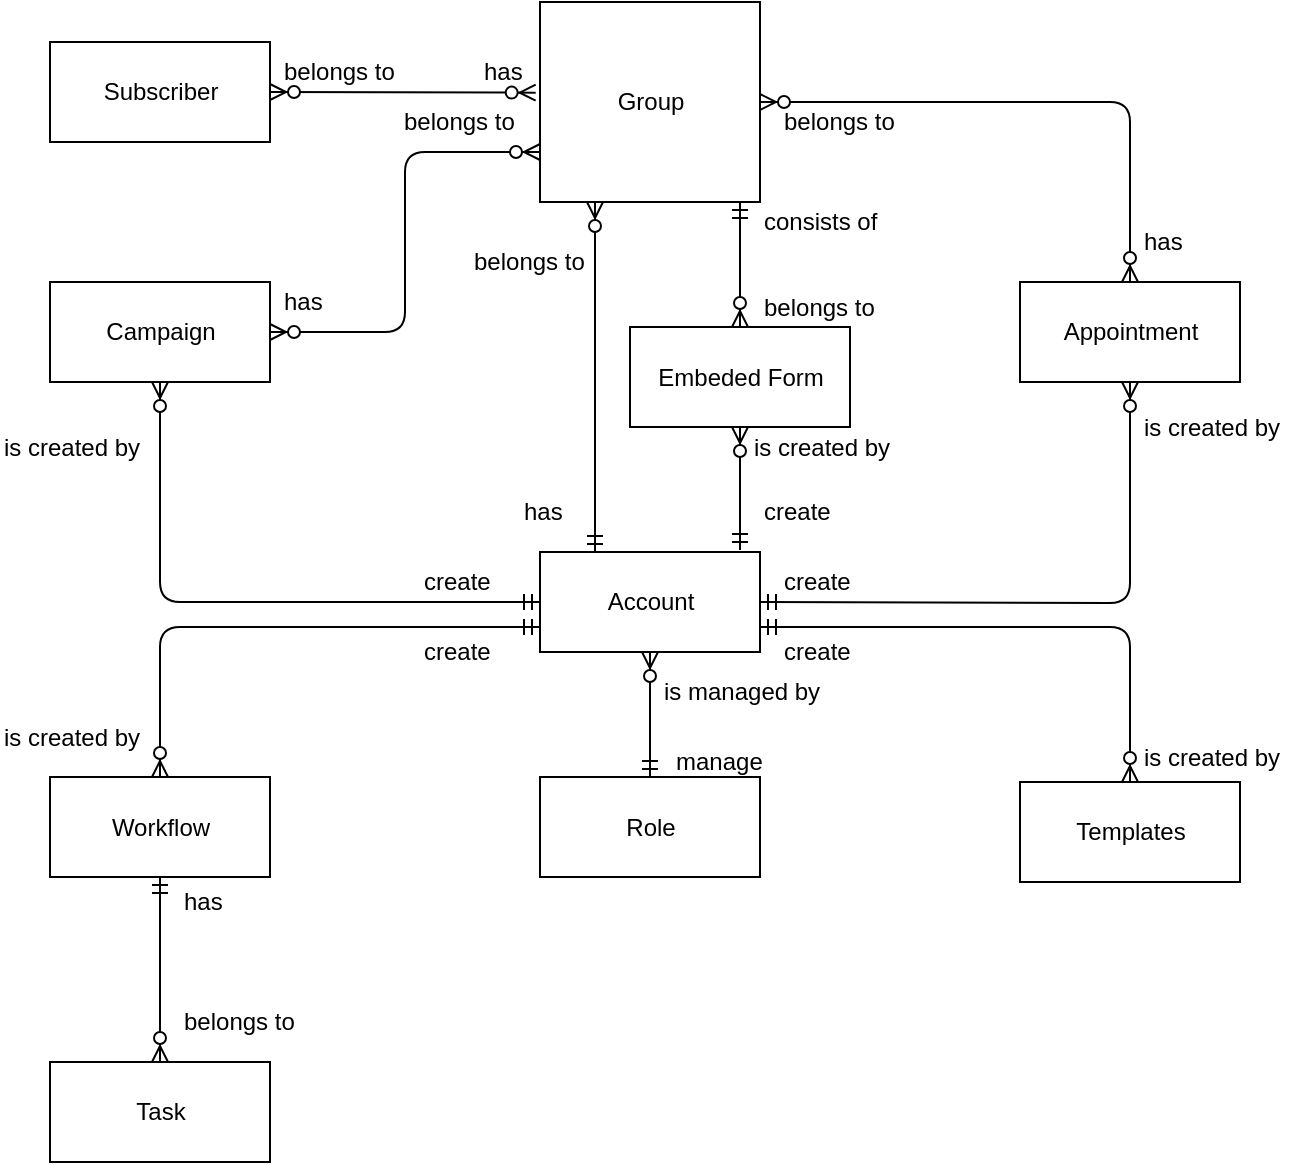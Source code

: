 <mxfile version="11.1.4" type="device"><diagram id="FqGnxYtGGahKKAjL38Ri" name="Page-1"><mxGraphModel dx="723" dy="363" grid="0" gridSize="10" guides="1" tooltips="1" connect="1" arrows="1" fold="1" page="0" pageScale="1" pageWidth="850" pageHeight="1100" math="0" shadow="0"><root><mxCell id="0"/><mxCell id="1" parent="0"/><mxCell id="Jm546jf8EMiGq-rkAtzr-1" value="Campaign&lt;br&gt;" style="html=1;" vertex="1" parent="1"><mxGeometry x="235" y="310" width="110" height="50" as="geometry"/></mxCell><mxCell id="Jm546jf8EMiGq-rkAtzr-2" value="Account" style="html=1;" vertex="1" parent="1"><mxGeometry x="480" y="445" width="110" height="50" as="geometry"/></mxCell><mxCell id="Jm546jf8EMiGq-rkAtzr-3" value="Group&lt;br&gt;" style="html=1;" vertex="1" parent="1"><mxGeometry x="480" y="170" width="110" height="100" as="geometry"/></mxCell><mxCell id="Jm546jf8EMiGq-rkAtzr-4" value="Subscriber" style="html=1;" vertex="1" parent="1"><mxGeometry x="235" y="190" width="110" height="50" as="geometry"/></mxCell><mxCell id="Jm546jf8EMiGq-rkAtzr-5" value="Embeded Form" style="html=1;" vertex="1" parent="1"><mxGeometry x="525" y="332.5" width="110" height="50" as="geometry"/></mxCell><mxCell id="Jm546jf8EMiGq-rkAtzr-6" value="Templates" style="html=1;" vertex="1" parent="1"><mxGeometry x="720" y="560" width="110" height="50" as="geometry"/></mxCell><mxCell id="Jm546jf8EMiGq-rkAtzr-7" value="Appointment&lt;br&gt;" style="html=1;" vertex="1" parent="1"><mxGeometry x="720" y="310" width="110" height="50" as="geometry"/></mxCell><mxCell id="Jm546jf8EMiGq-rkAtzr-8" value="Workflow" style="html=1;" vertex="1" parent="1"><mxGeometry x="235" y="557.5" width="110" height="50" as="geometry"/></mxCell><mxCell id="Jm546jf8EMiGq-rkAtzr-10" value="" style="edgeStyle=orthogonalEdgeStyle;fontSize=12;html=1;endArrow=ERzeroToMany;endFill=1;startArrow=ERzeroToMany;entryX=0.5;entryY=0;entryDx=0;entryDy=0;exitX=1;exitY=0.5;exitDx=0;exitDy=0;" edge="1" parent="1" source="Jm546jf8EMiGq-rkAtzr-3" target="Jm546jf8EMiGq-rkAtzr-7"><mxGeometry width="100" height="100" relative="1" as="geometry"><mxPoint x="590" y="223" as="sourcePoint"/><mxPoint x="640" y="228" as="targetPoint"/></mxGeometry></mxCell><mxCell id="Jm546jf8EMiGq-rkAtzr-13" value="" style="edgeStyle=orthogonalEdgeStyle;fontSize=12;html=1;endArrow=ERzeroToMany;startArrow=ERmandOne;" edge="1" parent="1" source="Jm546jf8EMiGq-rkAtzr-2" target="Jm546jf8EMiGq-rkAtzr-1"><mxGeometry width="100" height="100" relative="1" as="geometry"><mxPoint x="440" y="515" as="sourcePoint"/><mxPoint x="330" y="280" as="targetPoint"/></mxGeometry></mxCell><mxCell id="Jm546jf8EMiGq-rkAtzr-14" value="" style="edgeStyle=orthogonalEdgeStyle;fontSize=12;html=1;endArrow=ERzeroToMany;startArrow=ERmandOne;entryX=0.5;entryY=0;entryDx=0;entryDy=0;exitX=1;exitY=0.75;exitDx=0;exitDy=0;" edge="1" parent="1" source="Jm546jf8EMiGq-rkAtzr-2" target="Jm546jf8EMiGq-rkAtzr-6"><mxGeometry width="100" height="100" relative="1" as="geometry"><mxPoint x="470" y="670" as="sourcePoint"/><mxPoint x="620" y="790" as="targetPoint"/></mxGeometry></mxCell><mxCell id="Jm546jf8EMiGq-rkAtzr-17" value="" style="edgeStyle=orthogonalEdgeStyle;fontSize=12;html=1;endArrow=ERzeroToMany;startArrow=ERmandOne;entryX=0.5;entryY=1;entryDx=0;entryDy=0;" edge="1" parent="1" target="Jm546jf8EMiGq-rkAtzr-7"><mxGeometry width="100" height="100" relative="1" as="geometry"><mxPoint x="590" y="470" as="sourcePoint"/><mxPoint x="680" y="248" as="targetPoint"/></mxGeometry></mxCell><mxCell id="Jm546jf8EMiGq-rkAtzr-18" value="" style="fontSize=12;html=1;endArrow=ERzeroToMany;startArrow=ERmandOne;exitX=0.25;exitY=0;exitDx=0;exitDy=0;entryX=0.25;entryY=1;entryDx=0;entryDy=0;" edge="1" parent="1" source="Jm546jf8EMiGq-rkAtzr-2" target="Jm546jf8EMiGq-rkAtzr-3"><mxGeometry width="100" height="100" relative="1" as="geometry"><mxPoint x="480" y="390" as="sourcePoint"/><mxPoint x="400" y="310" as="targetPoint"/></mxGeometry></mxCell><mxCell id="Jm546jf8EMiGq-rkAtzr-28" value="" style="fontSize=12;html=1;endArrow=ERzeroToMany;startArrow=ERmandOne;exitX=0;exitY=0.75;exitDx=0;exitDy=0;edgeStyle=orthogonalEdgeStyle;" edge="1" parent="1" source="Jm546jf8EMiGq-rkAtzr-2" target="Jm546jf8EMiGq-rkAtzr-8"><mxGeometry width="100" height="100" relative="1" as="geometry"><mxPoint x="470" y="570" as="sourcePoint"/><mxPoint x="220" y="480" as="targetPoint"/></mxGeometry></mxCell><mxCell id="Jm546jf8EMiGq-rkAtzr-29" value="" style="fontSize=12;html=1;endArrow=ERzeroToMany;startArrow=ERmandOne;entryX=0.5;entryY=1;entryDx=0;entryDy=0;" edge="1" parent="1" target="Jm546jf8EMiGq-rkAtzr-5"><mxGeometry width="100" height="100" relative="1" as="geometry"><mxPoint x="580" y="444" as="sourcePoint"/><mxPoint x="517.5" y="280" as="targetPoint"/></mxGeometry></mxCell><mxCell id="Jm546jf8EMiGq-rkAtzr-30" value="" style="fontSize=12;html=1;endArrow=ERzeroToMany;startArrow=ERmandOne;" edge="1" parent="1" target="Jm546jf8EMiGq-rkAtzr-5"><mxGeometry width="100" height="100" relative="1" as="geometry"><mxPoint x="580" y="270" as="sourcePoint"/><mxPoint x="580" y="330" as="targetPoint"/></mxGeometry></mxCell><mxCell id="Jm546jf8EMiGq-rkAtzr-32" value="Role" style="html=1;" vertex="1" parent="1"><mxGeometry x="480" y="557.5" width="110" height="50" as="geometry"/></mxCell><mxCell id="Jm546jf8EMiGq-rkAtzr-33" value="" style="fontSize=12;html=1;endArrow=ERzeroToMany;startArrow=ERmandOne;entryX=0.5;entryY=1;entryDx=0;entryDy=0;exitX=0.5;exitY=0;exitDx=0;exitDy=0;" edge="1" parent="1" source="Jm546jf8EMiGq-rkAtzr-32" target="Jm546jf8EMiGq-rkAtzr-2"><mxGeometry width="100" height="100" relative="1" as="geometry"><mxPoint x="580" y="530" as="sourcePoint"/><mxPoint x="534" y="498.5" as="targetPoint"/></mxGeometry></mxCell><mxCell id="Jm546jf8EMiGq-rkAtzr-35" value="Task" style="html=1;" vertex="1" parent="1"><mxGeometry x="235" y="700" width="110" height="50" as="geometry"/></mxCell><mxCell id="Jm546jf8EMiGq-rkAtzr-36" value="" style="fontSize=12;html=1;endArrow=ERzeroToMany;startArrow=ERmandOne;exitX=0.5;exitY=1;exitDx=0;exitDy=0;" edge="1" parent="1" source="Jm546jf8EMiGq-rkAtzr-8" target="Jm546jf8EMiGq-rkAtzr-35"><mxGeometry width="100" height="100" relative="1" as="geometry"><mxPoint x="460" y="672.5" as="sourcePoint"/><mxPoint x="460" y="610" as="targetPoint"/></mxGeometry></mxCell><mxCell id="Jm546jf8EMiGq-rkAtzr-38" value="" style="fontSize=12;html=1;endArrow=ERzeroToMany;endFill=1;startArrow=ERzeroToMany;exitX=1;exitY=0.5;exitDx=0;exitDy=0;entryX=0.928;entryY=1.017;entryDx=0;entryDy=0;entryPerimeter=0;" edge="1" parent="1" source="Jm546jf8EMiGq-rkAtzr-4" target="Jm546jf8EMiGq-rkAtzr-40"><mxGeometry width="100" height="100" relative="1" as="geometry"><mxPoint x="600.333" y="250.333" as="sourcePoint"/><mxPoint x="785.333" y="320.333" as="targetPoint"/></mxGeometry></mxCell><mxCell id="Jm546jf8EMiGq-rkAtzr-39" value="" style="fontSize=12;html=1;endArrow=ERzeroToMany;endFill=1;startArrow=ERzeroToMany;exitX=1;exitY=0.5;exitDx=0;exitDy=0;edgeStyle=orthogonalEdgeStyle;entryX=0;entryY=0.75;entryDx=0;entryDy=0;" edge="1" parent="1" source="Jm546jf8EMiGq-rkAtzr-1" target="Jm546jf8EMiGq-rkAtzr-3"><mxGeometry width="100" height="100" relative="1" as="geometry"><mxPoint x="410" y="250" as="sourcePoint"/><mxPoint x="490" y="250" as="targetPoint"/></mxGeometry></mxCell><mxCell id="Jm546jf8EMiGq-rkAtzr-40" value="has" style="text;html=1;resizable=0;points=[];autosize=1;align=left;verticalAlign=top;spacingTop=-4;" vertex="1" parent="1"><mxGeometry x="450" y="195" width="30" height="20" as="geometry"/></mxCell><mxCell id="Jm546jf8EMiGq-rkAtzr-41" value="belongs to" style="text;html=1;resizable=0;points=[];autosize=1;align=left;verticalAlign=top;spacingTop=-4;" vertex="1" parent="1"><mxGeometry x="350" y="195" width="70" height="20" as="geometry"/></mxCell><mxCell id="Jm546jf8EMiGq-rkAtzr-42" value="belongs to" style="text;html=1;resizable=0;points=[];autosize=1;align=left;verticalAlign=top;spacingTop=-4;" vertex="1" parent="1"><mxGeometry x="600" y="220" width="70" height="20" as="geometry"/></mxCell><mxCell id="Jm546jf8EMiGq-rkAtzr-43" value="has" style="text;html=1;resizable=0;points=[];autosize=1;align=left;verticalAlign=top;spacingTop=-4;" vertex="1" parent="1"><mxGeometry x="780" y="280" width="30" height="20" as="geometry"/></mxCell><mxCell id="Jm546jf8EMiGq-rkAtzr-44" value="consists of" style="text;html=1;resizable=0;points=[];autosize=1;align=left;verticalAlign=top;spacingTop=-4;" vertex="1" parent="1"><mxGeometry x="590" y="270" width="70" height="20" as="geometry"/></mxCell><mxCell id="Jm546jf8EMiGq-rkAtzr-45" value="belongs to" style="text;html=1;resizable=0;points=[];autosize=1;align=left;verticalAlign=top;spacingTop=-4;" vertex="1" parent="1"><mxGeometry x="590" y="312.5" width="70" height="20" as="geometry"/></mxCell><mxCell id="Jm546jf8EMiGq-rkAtzr-46" value="create" style="text;html=1;resizable=0;points=[];autosize=1;align=left;verticalAlign=top;spacingTop=-4;" vertex="1" parent="1"><mxGeometry x="590" y="415" width="50" height="20" as="geometry"/></mxCell><mxCell id="Jm546jf8EMiGq-rkAtzr-48" value="is created by" style="text;html=1;resizable=0;points=[];autosize=1;align=left;verticalAlign=top;spacingTop=-4;" vertex="1" parent="1"><mxGeometry x="585" y="382.5" width="80" height="20" as="geometry"/></mxCell><mxCell id="Jm546jf8EMiGq-rkAtzr-49" value="has" style="text;html=1;resizable=0;points=[];autosize=1;align=left;verticalAlign=top;spacingTop=-4;" vertex="1" parent="1"><mxGeometry x="470" y="415" width="30" height="20" as="geometry"/></mxCell><mxCell id="Jm546jf8EMiGq-rkAtzr-50" value="belongs to" style="text;html=1;resizable=0;points=[];autosize=1;align=left;verticalAlign=top;spacingTop=-4;" vertex="1" parent="1"><mxGeometry x="445" y="290" width="70" height="20" as="geometry"/></mxCell><mxCell id="Jm546jf8EMiGq-rkAtzr-53" value="has" style="text;html=1;resizable=0;points=[];autosize=1;align=left;verticalAlign=top;spacingTop=-4;" vertex="1" parent="1"><mxGeometry x="350" y="310" width="30" height="20" as="geometry"/></mxCell><mxCell id="Jm546jf8EMiGq-rkAtzr-56" value="belongs to" style="text;html=1;resizable=0;points=[];autosize=1;align=left;verticalAlign=top;spacingTop=-4;" vertex="1" parent="1"><mxGeometry x="410" y="220" width="70" height="20" as="geometry"/></mxCell><mxCell id="Jm546jf8EMiGq-rkAtzr-58" value="create" style="text;html=1;resizable=0;points=[];autosize=1;align=left;verticalAlign=top;spacingTop=-4;" vertex="1" parent="1"><mxGeometry x="600" y="450" width="50" height="20" as="geometry"/></mxCell><mxCell id="Jm546jf8EMiGq-rkAtzr-59" value="is created by" style="text;html=1;resizable=0;points=[];autosize=1;align=left;verticalAlign=top;spacingTop=-4;" vertex="1" parent="1"><mxGeometry x="780" y="372.5" width="80" height="20" as="geometry"/></mxCell><mxCell id="Jm546jf8EMiGq-rkAtzr-60" value="create" style="text;html=1;resizable=0;points=[];autosize=1;align=left;verticalAlign=top;spacingTop=-4;" vertex="1" parent="1"><mxGeometry x="600" y="485" width="50" height="20" as="geometry"/></mxCell><mxCell id="Jm546jf8EMiGq-rkAtzr-61" value="is created by" style="text;html=1;resizable=0;points=[];autosize=1;align=left;verticalAlign=top;spacingTop=-4;" vertex="1" parent="1"><mxGeometry x="780" y="537.5" width="80" height="20" as="geometry"/></mxCell><mxCell id="Jm546jf8EMiGq-rkAtzr-62" value="create" style="text;html=1;resizable=0;points=[];autosize=1;align=left;verticalAlign=top;spacingTop=-4;" vertex="1" parent="1"><mxGeometry x="420" y="450" width="50" height="20" as="geometry"/></mxCell><mxCell id="Jm546jf8EMiGq-rkAtzr-63" value="is created by" style="text;html=1;resizable=0;points=[];autosize=1;align=left;verticalAlign=top;spacingTop=-4;" vertex="1" parent="1"><mxGeometry x="210" y="382.5" width="80" height="20" as="geometry"/></mxCell><mxCell id="Jm546jf8EMiGq-rkAtzr-64" value="create" style="text;html=1;resizable=0;points=[];autosize=1;align=left;verticalAlign=top;spacingTop=-4;" vertex="1" parent="1"><mxGeometry x="420" y="485" width="50" height="20" as="geometry"/></mxCell><mxCell id="Jm546jf8EMiGq-rkAtzr-66" value="is created by" style="text;html=1;resizable=0;points=[];autosize=1;align=left;verticalAlign=top;spacingTop=-4;" vertex="1" parent="1"><mxGeometry x="210" y="527.5" width="80" height="20" as="geometry"/></mxCell><mxCell id="Jm546jf8EMiGq-rkAtzr-67" value="manage" style="text;html=1;resizable=0;points=[];autosize=1;align=left;verticalAlign=top;spacingTop=-4;" vertex="1" parent="1"><mxGeometry x="546" y="539.5" width="60" height="20" as="geometry"/></mxCell><mxCell id="Jm546jf8EMiGq-rkAtzr-68" value="is managed by" style="text;html=1;resizable=0;points=[];autosize=1;align=left;verticalAlign=top;spacingTop=-4;" vertex="1" parent="1"><mxGeometry x="540" y="505" width="90" height="20" as="geometry"/></mxCell><mxCell id="Jm546jf8EMiGq-rkAtzr-69" value="has" style="text;html=1;resizable=0;points=[];autosize=1;align=left;verticalAlign=top;spacingTop=-4;" vertex="1" parent="1"><mxGeometry x="300" y="610" width="30" height="20" as="geometry"/></mxCell><mxCell id="Jm546jf8EMiGq-rkAtzr-70" value="belongs to" style="text;html=1;resizable=0;points=[];autosize=1;align=left;verticalAlign=top;spacingTop=-4;" vertex="1" parent="1"><mxGeometry x="300" y="670" width="70" height="20" as="geometry"/></mxCell></root></mxGraphModel></diagram></mxfile>